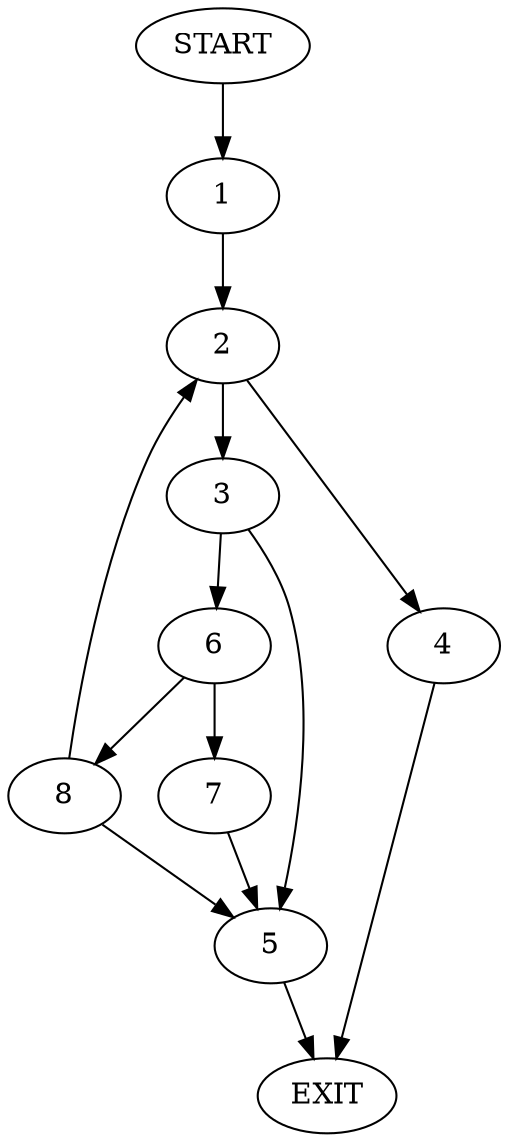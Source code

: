 digraph {
0 [label="START"]
9 [label="EXIT"]
0 -> 1
1 -> 2
2 -> 3
2 -> 4
3 -> 5
3 -> 6
4 -> 9
5 -> 9
6 -> 7
6 -> 8
8 -> 2
8 -> 5
7 -> 5
}
